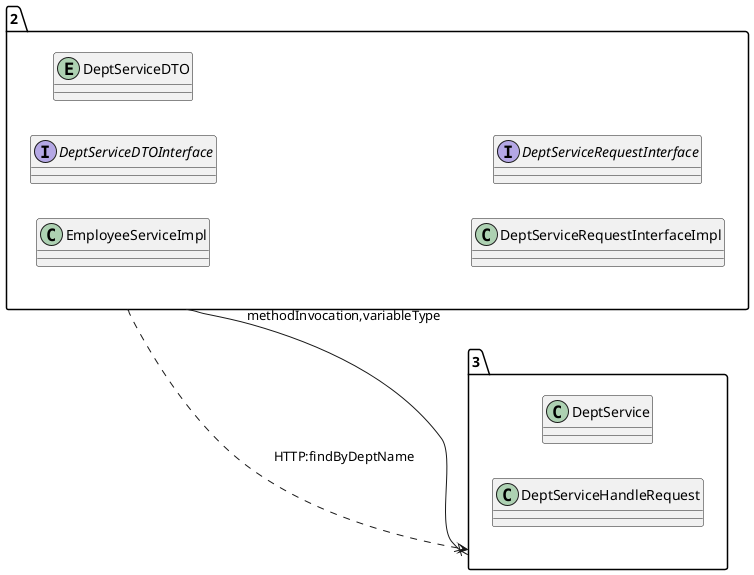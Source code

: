 @startuml 
allow_mixing
left to right direction
package "2"{
class EmployeeServiceImpl
interface DeptServiceDTOInterface
entity DeptServiceDTO
class DeptServiceRequestInterfaceImpl
interface DeptServiceRequestInterface

}
package "3"{
class DeptService
class DeptServiceHandleRequest

}
"2" --x "3":methodInvocation,variableType
"2" ..> "3":HTTP:findByDeptName
@enduml